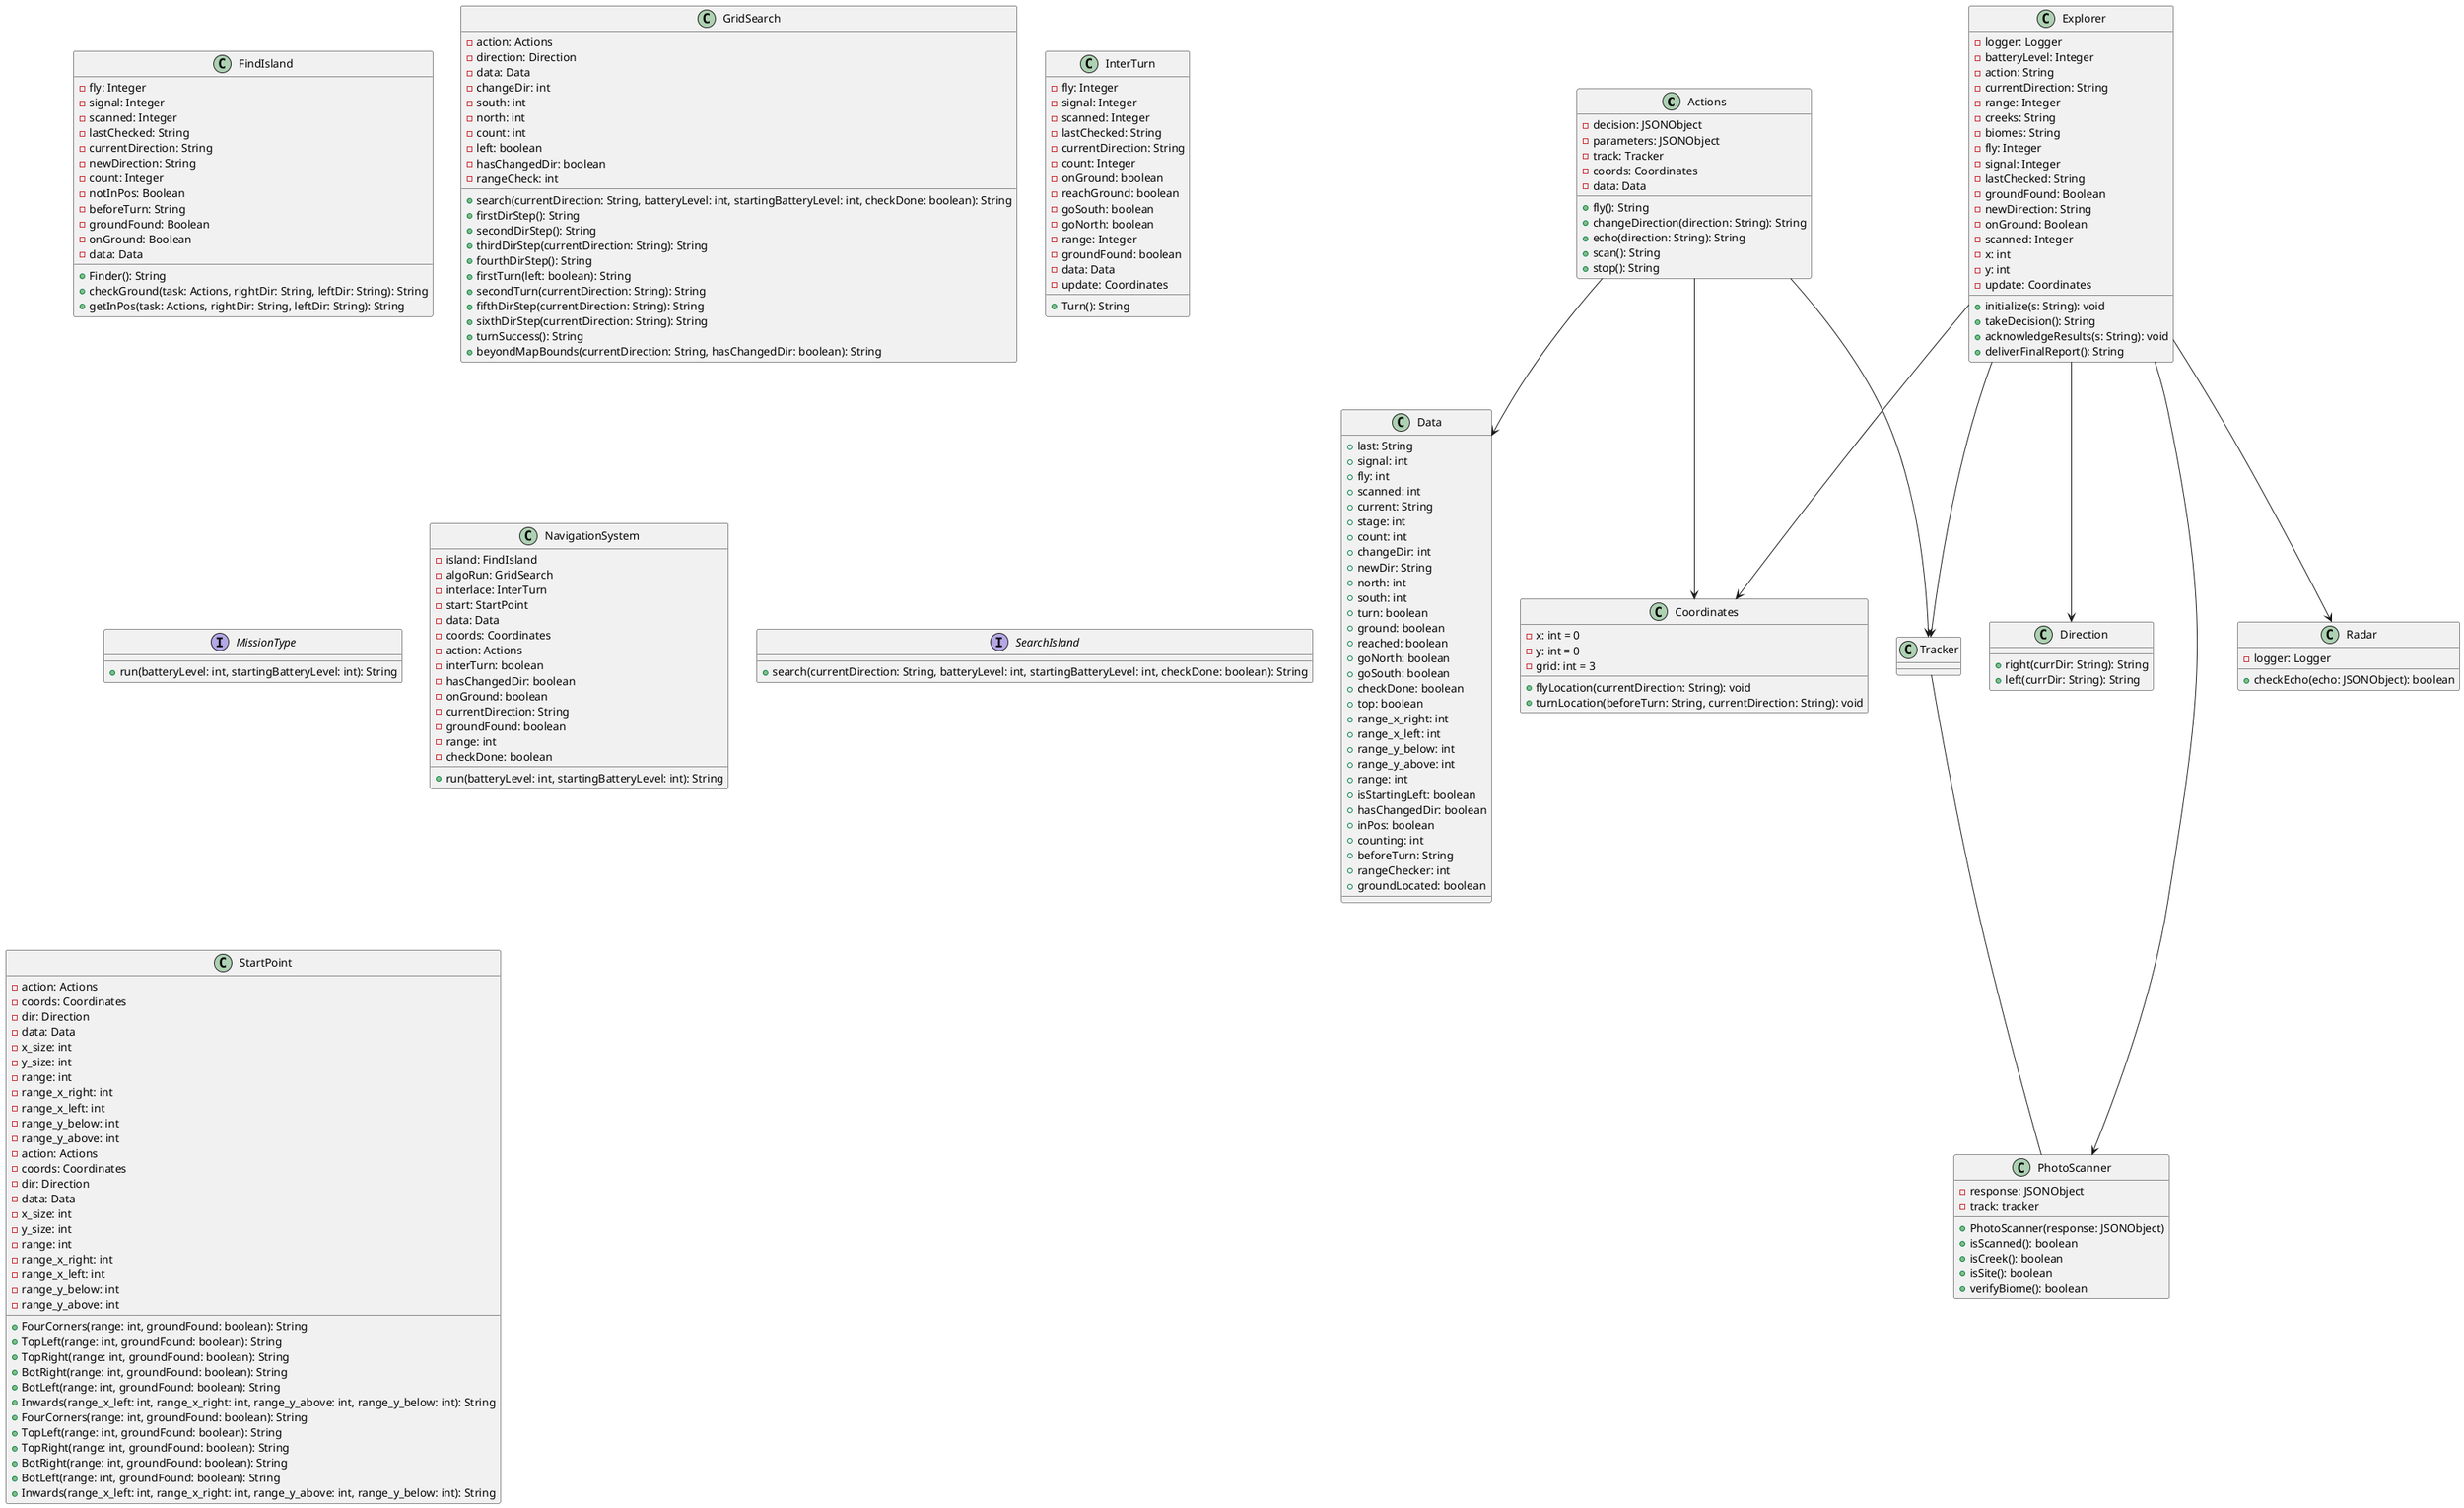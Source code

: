 @startuml "Hello world"
    class Actions {
        - decision: JSONObject
        - parameters: JSONObject
        - track: Tracker
        - coords: Coordinates
        - data: Data

        + fly(): String
        + changeDirection(direction: String): String
        + echo(direction: String): String
        + scan(): String
        + stop(): String
    }

class Data {
    + last: String
    + signal: int
    + fly: int
    + scanned: int
    + current: String
    + stage: int
    + count: int
    + changeDir: int
    + newDir: String
    + north: int
    + south: int
    + turn: boolean
    + ground: boolean
    + reached: boolean
    + goNorth: boolean
    + goSouth: boolean
    + checkDone: boolean
    + top: boolean
    + range_x_right: int
    + range_x_left: int
    + range_y_below: int
    + range_y_above: int
    + range: int
    + isStartingLeft: boolean
    + hasChangedDir: boolean
    + inPos: boolean
    + counting: int
    + beforeTurn: String
    + rangeChecker: int
    + groundLocated: boolean
}

class Explorer {
    - logger: Logger
    - batteryLevel: Integer
    - action: String
    - currentDirection: String
    - range: Integer
    - creeks: String
    - biomes: String
    - fly: Integer
    - signal: Integer
    - lastChecked: String
    - groundFound: Boolean
    - newDirection: String
    - onGround: Boolean
    - scanned: Integer
    - x: int
    - y: int
    - update: Coordinates

    + initialize(s: String): void
    + takeDecision(): String
    + acknowledgeResults(s: String): void
    + deliverFinalReport(): String
}


class Coordinates {
        - x: int = 0
        - y: int = 0
        - grid: int = 3

        + flyLocation(currentDirection: String): void
        + turnLocation(beforeTurn: String, currentDirection: String): void
    }

class Direction {
    + right(currDir: String): String
    + left(currDir: String): String
}

    class FindIsland {
        - fly: Integer
        - signal: Integer
        - scanned: Integer
        - lastChecked: String
        - currentDirection: String
        - newDirection: String
        - count: Integer
        - notInPos: Boolean
        - beforeTurn: String
        - groundFound: Boolean
        - onGround: Boolean
        - data: Data

        + Finder(): String
        + checkGround(task: Actions, rightDir: String, leftDir: String): String
        + getInPos(task: Actions, rightDir: String, leftDir: String): String
    }

class GridSearch {
        - action: Actions
        - direction: Direction
        - data: Data
        - changeDir: int
        - south: int
        - north: int
        - count: int
        - left: boolean
        - hasChangedDir: boolean
        - rangeCheck: int

        + search(currentDirection: String, batteryLevel: int, startingBatteryLevel: int, checkDone: boolean): String
        + firstDirStep(): String
        + secondDirStep(): String
        + thirdDirStep(currentDirection: String): String
        + fourthDirStep(): String
        + firstTurn(left: boolean): String
        + secondTurn(currentDirection: String): String
        + fifthDirStep(currentDirection: String): String
        + sixthDirStep(currentDirection: String): String
        + turnSuccess(): String
        + beyondMapBounds(currentDirection: String, hasChangedDir: boolean): String
    }

class InterTurn {
    - fly: Integer
    - signal: Integer
    - scanned: Integer
    - lastChecked: String
    - currentDirection: String
    - count: Integer
    - onGround: boolean
    - reachGround: boolean
    - goSouth: boolean
    - goNorth: boolean
    - range: Integer
    - groundFound: boolean
    - data: Data
    - update: Coordinates

    + Turn(): String
}

interface MissionType {
    + run(batteryLevel: int, startingBatteryLevel: int): String
}

class NavigationSystem {
    - island: FindIsland
    - algoRun: GridSearch
    - interlace: InterTurn
    - start: StartPoint
    - data: Data
    - coords: Coordinates
    - action: Actions
    - interTurn: boolean
    - hasChangedDir: boolean
    - onGround: boolean
    - currentDirection: String
    - groundFound: boolean
    - range: int
    - checkDone: boolean

    + run(batteryLevel: int, startingBatteryLevel: int): String
}


class PhotoScanner {
    - response: JSONObject
    - track: tracker

    + PhotoScanner(response: JSONObject)
    + isScanned(): boolean
    + isCreek(): boolean
    + isSite(): boolean
    + verifyBiome(): boolean
}

class Radar {
        - logger: Logger
        + checkEcho(echo: JSONObject): boolean
    }

interface SearchIsland {
    + search(currentDirection: String, batteryLevel: int, startingBatteryLevel: int, checkDone: boolean): String
}

class StartPoint {
    - action: Actions
    - coords: Coordinates
    - dir: Direction
    - data: Data
    - x_size: int
    - y_size: int
    - range: int
    - range_x_right: int
    - range_x_left: int
    - range_y_below: int
    - range_y_above: int
    + FourCorners(range: int, groundFound: boolean): String
    + TopLeft(range: int, groundFound: boolean): String
    + TopRight(range: int, groundFound: boolean): String
    + BotRight(range: int, groundFound: boolean): String
    + BotLeft(range: int, groundFound: boolean): String
    + Inwards(range_x_left: int, range_x_right: int, range_y_above: int, range_y_below: int): String
}

class StartPoint {
    - action: Actions
    - coords: Coordinates
    - dir: Direction
    - data: Data
    - x_size: int
    - y_size: int
    - range: int
    - range_x_right: int
    - range_x_left: int
    - range_y_below: int
    - range_y_above: int
    + FourCorners(range: int, groundFound: boolean): String
    + TopLeft(range: int, groundFound: boolean): String
    + TopRight(range: int, groundFound: boolean): String
    + BotRight(range: int, groundFound: boolean): String
    + BotLeft(range: int, groundFound: boolean): String
    + Inwards(range_x_left: int, range_x_right: int, range_y_above: int, range_y_below: int): String
}
    
Explorer--> Coordinates
Explorer-->Direction
Explorer-->PhotoScanner
Explorer-->Radar
Explorer-->Tracker
Actions-->Coordinates
Actions-->Tracker
Actions-->Data

Tracker -- PhotoScanner
@enduml